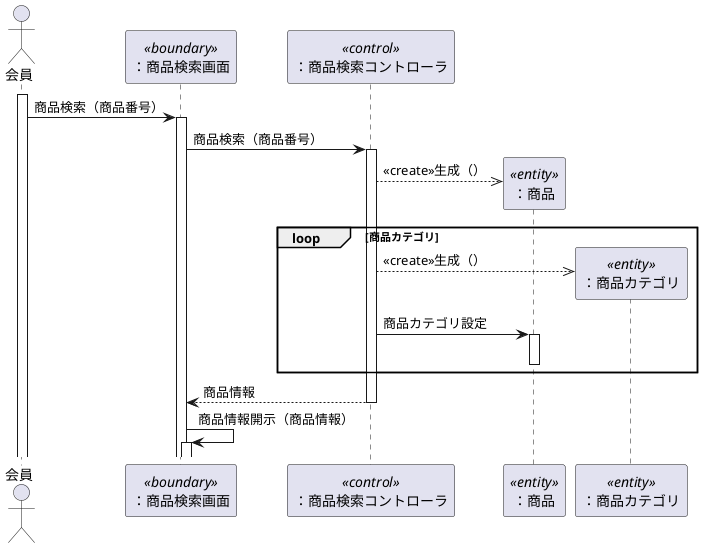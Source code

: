 @startuml

actor 会員 as a 

participant "：商品検索画面" as b <<boundary>>
participant "：商品検索コントローラ" as c <<control>>
participant "：商品" as d <<entity>>
participant "：商品カテゴリ" as e <<entity>>

activate a
a -> b :商品検索（商品番号）
activate b
b -> c :商品検索（商品番号）
activate c
create d
c -->> d :<<create>>生成（）


loop 商品カテゴリ
create e
c -->> e :<<create>>生成（） 
c -> d :商品カテゴリ設定
activate d
deactivate d
end loop



b <-- c :商品情報
deactivate c
b -> b :商品情報開示（商品情報）
activate b

@enduml